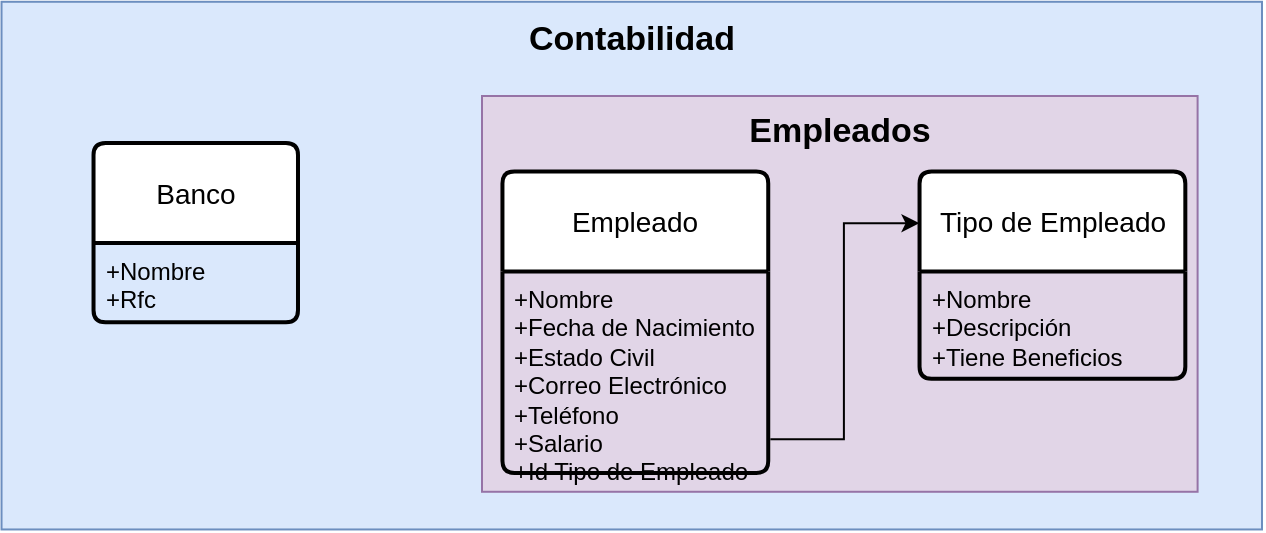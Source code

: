 <mxfile version="24.7.6" pages="3">
  <diagram name="Página-1" id="iV5z_z82FDn5M0ZQj8UE">
    <mxGraphModel grid="1" page="1" gridSize="10" guides="1" tooltips="1" connect="1" arrows="1" fold="1" pageScale="1" pageWidth="827" pageHeight="1169" math="0" shadow="0">
      <root>
        <mxCell id="0" />
        <mxCell id="1" parent="0" />
        <mxCell id="Vb5_SzPyOZUKm0L_zmqD-5" value="" style="rounded=0;whiteSpace=wrap;html=1;fillColor=#dae8fc;strokeColor=#6c8ebf;labelBackgroundColor=none;" vertex="1" parent="1">
          <mxGeometry x="99.764" y="537.885" width="630.236" height="263.846" as="geometry" />
        </mxCell>
        <mxCell id="Vb5_SzPyOZUKm0L_zmqD-2" value="" style="rounded=0;whiteSpace=wrap;html=1;fillColor=#e1d5e7;strokeColor=#9673a6;" vertex="1" parent="1">
          <mxGeometry x="340" y="585" width="357.798" height="197.885" as="geometry" />
        </mxCell>
        <mxCell id="M8ZHSbNGO5HvNC0YvUvR-1" value="Empleado" style="swimlane;childLayout=stackLayout;horizontal=1;startSize=50;horizontalStack=0;rounded=1;fontSize=14;fontStyle=0;strokeWidth=2;resizeParent=0;resizeLast=1;shadow=0;dashed=0;align=center;arcSize=4;whiteSpace=wrap;html=1;" vertex="1" parent="1">
          <mxGeometry x="350.223" y="622.692" width="132.896" height="150.769" as="geometry" />
        </mxCell>
        <mxCell id="M8ZHSbNGO5HvNC0YvUvR-2" value="+Nombre&lt;div&gt;+Fecha de Nacimiento&lt;br&gt;&lt;div&gt;+Estado Civil&lt;/div&gt;&lt;/div&gt;&lt;div&gt;+Correo Electrónico&lt;/div&gt;&lt;div&gt;+Teléfono&lt;/div&gt;&lt;div&gt;+Salario&lt;/div&gt;&lt;div&gt;+Id Tipo de Empleado&lt;/div&gt;" style="align=left;strokeColor=none;fillColor=none;spacingLeft=4;fontSize=12;verticalAlign=top;resizable=0;rotatable=0;part=1;html=1;" vertex="1" parent="M8ZHSbNGO5HvNC0YvUvR-1">
          <mxGeometry y="50" width="132.896" height="100.769" as="geometry" />
        </mxCell>
        <mxCell id="M8ZHSbNGO5HvNC0YvUvR-4" value="Tipo de Empleado" style="swimlane;childLayout=stackLayout;horizontal=1;startSize=50;horizontalStack=0;rounded=1;fontSize=14;fontStyle=0;strokeWidth=2;resizeParent=0;resizeLast=1;shadow=0;dashed=0;align=center;arcSize=4;whiteSpace=wrap;html=1;" vertex="1" parent="1">
          <mxGeometry x="558.768" y="622.692" width="132.896" height="103.654" as="geometry" />
        </mxCell>
        <mxCell id="M8ZHSbNGO5HvNC0YvUvR-5" value="&lt;div&gt;+Nombre&lt;/div&gt;+Descripción&lt;div&gt;+Tiene Beneficios&lt;/div&gt;" style="align=left;strokeColor=none;fillColor=none;spacingLeft=4;fontSize=12;verticalAlign=top;resizable=0;rotatable=0;part=1;html=1;" vertex="1" parent="M8ZHSbNGO5HvNC0YvUvR-4">
          <mxGeometry y="50" width="132.896" height="53.654" as="geometry" />
        </mxCell>
        <mxCell id="M8ZHSbNGO5HvNC0YvUvR-6" style="edgeStyle=orthogonalEdgeStyle;rounded=0;orthogonalLoop=1;jettySize=auto;html=1;entryX=0;entryY=0.25;entryDx=0;entryDy=0;exitX=1.008;exitY=0.833;exitDx=0;exitDy=0;exitPerimeter=0;" edge="1" parent="1" source="M8ZHSbNGO5HvNC0YvUvR-2" target="M8ZHSbNGO5HvNC0YvUvR-4">
          <mxGeometry relative="1" as="geometry" />
        </mxCell>
        <mxCell id="Vb5_SzPyOZUKm0L_zmqD-7" value="Empleados" style="rounded=0;whiteSpace=wrap;html=1;fillColor=none;strokeColor=none;fontStyle=1;fontSize=17;" vertex="1" parent="1">
          <mxGeometry x="340" y="591.596" width="357.798" height="23.558" as="geometry" />
        </mxCell>
        <mxCell id="Vb5_SzPyOZUKm0L_zmqD-3" value="Banco" style="swimlane;childLayout=stackLayout;horizontal=1;startSize=50;horizontalStack=0;rounded=1;fontSize=14;fontStyle=0;strokeWidth=2;resizeParent=0;resizeLast=1;shadow=0;dashed=0;align=center;arcSize=4;whiteSpace=wrap;html=1;" vertex="1" parent="1">
          <mxGeometry x="145.767" y="608.558" width="102.228" height="89.519" as="geometry" />
        </mxCell>
        <mxCell id="Vb5_SzPyOZUKm0L_zmqD-4" value="&lt;div&gt;+Nombre&lt;/div&gt;+Rfc" style="align=left;strokeColor=none;fillColor=none;spacingLeft=4;fontSize=12;verticalAlign=top;resizable=0;rotatable=0;part=1;html=1;" vertex="1" parent="Vb5_SzPyOZUKm0L_zmqD-3">
          <mxGeometry y="50" width="102.228" height="39.519" as="geometry" />
        </mxCell>
        <mxCell id="Vb5_SzPyOZUKm0L_zmqD-8" value="Contabilidad" style="rounded=0;whiteSpace=wrap;html=1;fillColor=none;strokeColor=none;fontStyle=1;fontSize=17;" vertex="1" parent="1">
          <mxGeometry x="99.764" y="542.596" width="630.236" height="28.269" as="geometry" />
        </mxCell>
      </root>
    </mxGraphModel>
  </diagram>
  <diagram id="8UELB8MidGqQlNil_cON" name="Página-2">
    <mxGraphModel dx="1226" dy="593" grid="1" gridSize="10" guides="1" tooltips="1" connect="1" arrows="1" fold="1" page="1" pageScale="1" pageWidth="200" pageHeight="100" background="none" math="0" shadow="0">
      <root>
        <mxCell id="0" />
        <mxCell id="1" parent="0" />
        <mxCell id="qAXw6dYvGS64qPr-gLZB-1" value="Empleado" style="swimlane;childLayout=stackLayout;horizontal=1;startSize=50;horizontalStack=0;rounded=1;fontSize=14;fontStyle=0;strokeWidth=2;resizeParent=0;resizeLast=1;shadow=0;dashed=0;align=center;arcSize=4;whiteSpace=wrap;html=1;labelBackgroundColor=none;fillColor=#A8DADC;strokeColor=#457B9D;fontColor=#1D3557;" vertex="1" parent="1">
          <mxGeometry x="240" y="250" width="130" height="170" as="geometry" />
        </mxCell>
        <mxCell id="qAXw6dYvGS64qPr-gLZB-2" value="+Nombre&lt;div&gt;+Fecha de Nacimiento&lt;br&gt;&lt;div&gt;+Estado Civil&lt;/div&gt;&lt;/div&gt;&lt;div&gt;+Correo Electrónico&lt;/div&gt;&lt;div&gt;+Teléfono&lt;/div&gt;&lt;div&gt;+Salario&lt;/div&gt;&lt;div&gt;+Tipo de Empleado&lt;/div&gt;" style="align=left;strokeColor=none;fillColor=none;spacingLeft=4;fontSize=12;verticalAlign=top;resizable=0;rotatable=0;part=1;html=1;labelBackgroundColor=none;fontColor=#1D3557;rounded=1;" vertex="1" parent="qAXw6dYvGS64qPr-gLZB-1">
          <mxGeometry y="50" width="130" height="120" as="geometry" />
        </mxCell>
        <mxCell id="qAXw6dYvGS64qPr-gLZB-3" value="Tipo de Empleado" style="swimlane;childLayout=stackLayout;horizontal=1;startSize=50;horizontalStack=0;rounded=1;fontSize=14;fontStyle=0;strokeWidth=2;resizeParent=0;resizeLast=1;shadow=0;dashed=0;align=center;arcSize=4;whiteSpace=wrap;html=1;labelBackgroundColor=none;fillColor=#A8DADC;strokeColor=#457B9D;fontColor=#1D3557;" vertex="1" parent="1">
          <mxGeometry x="444" y="250" width="130" height="110" as="geometry" />
        </mxCell>
        <mxCell id="qAXw6dYvGS64qPr-gLZB-4" value="&lt;div&gt;+Nombre&lt;/div&gt;+Descripción&lt;div&gt;+Tiene Beneficios&lt;/div&gt;" style="align=left;strokeColor=none;fillColor=none;spacingLeft=4;fontSize=12;verticalAlign=top;resizable=0;rotatable=0;part=1;html=1;labelBackgroundColor=none;fontColor=#1D3557;rounded=1;" vertex="1" parent="qAXw6dYvGS64qPr-gLZB-3">
          <mxGeometry y="50" width="130" height="60" as="geometry" />
        </mxCell>
        <mxCell id="qAXw6dYvGS64qPr-gLZB-5" style="edgeStyle=orthogonalEdgeStyle;rounded=1;orthogonalLoop=1;jettySize=auto;html=1;entryX=0;entryY=0.25;entryDx=0;entryDy=0;exitX=1.008;exitY=0.833;exitDx=0;exitDy=0;exitPerimeter=0;labelBackgroundColor=none;strokeColor=#457B9D;fontColor=default;" edge="1" parent="1" source="qAXw6dYvGS64qPr-gLZB-2" target="qAXw6dYvGS64qPr-gLZB-3">
          <mxGeometry relative="1" as="geometry" />
        </mxCell>
      </root>
    </mxGraphModel>
  </diagram>
  <diagram id="gevfHehvNHPKUHrvSY6-" name="Página-3">
    <mxGraphModel grid="1" page="1" gridSize="10" guides="1" tooltips="1" connect="1" arrows="1" fold="1" pageScale="1" pageWidth="300" pageHeight="1000" math="0" shadow="0">
      <root>
        <mxCell id="0" />
        <mxCell id="1" parent="0" />
        <mxCell id="2Xy96ozuiR3ApkOEizh_-1" value="" style="rounded=0;whiteSpace=wrap;html=1;fillColor=#e1d5e7;strokeColor=#9673a6;" vertex="1" parent="1">
          <mxGeometry x="365" y="70" width="350" height="280" as="geometry" />
        </mxCell>
        <mxCell id="2Xy96ozuiR3ApkOEizh_-2" value="" style="rounded=0;whiteSpace=wrap;html=1;fillColor=#dae8fc;strokeColor=#6c8ebf;labelBackgroundColor=none;" vertex="1" parent="1">
          <mxGeometry x="185" y="270" width="320" height="140" as="geometry" />
        </mxCell>
        <mxCell id="2Xy96ozuiR3ApkOEizh_-3" value="Empleado" style="swimlane;childLayout=stackLayout;horizontal=1;startSize=50;horizontalStack=0;rounded=1;fontSize=14;fontStyle=0;strokeWidth=2;resizeParent=0;resizeLast=1;shadow=0;dashed=0;align=center;arcSize=4;whiteSpace=wrap;html=1;" vertex="1" parent="1">
          <mxGeometry x="375" y="110" width="130" height="220" as="geometry" />
        </mxCell>
        <mxCell id="2Xy96ozuiR3ApkOEizh_-4" value="+Nombre&lt;div&gt;+Fecha de Nacimiento&lt;br&gt;&lt;div&gt;+Estado Civil&lt;/div&gt;&lt;/div&gt;&lt;div&gt;+Correo Electrónico&lt;/div&gt;&lt;div&gt;+Teléfono&lt;/div&gt;&lt;div&gt;+Salario&lt;/div&gt;&lt;div&gt;+Id Tipo de Empleado&lt;/div&gt;&lt;div&gt;&lt;br&gt;&lt;/div&gt;&lt;div&gt;+Id Banco&lt;/div&gt;&lt;div&gt;+No Cuenta&lt;/div&gt;" style="align=left;strokeColor=none;fillColor=none;spacingLeft=4;fontSize=12;verticalAlign=top;resizable=0;rotatable=0;part=1;html=1;" vertex="1" parent="2Xy96ozuiR3ApkOEizh_-3">
          <mxGeometry y="50" width="130" height="170" as="geometry" />
        </mxCell>
        <mxCell id="2Xy96ozuiR3ApkOEizh_-5" value="Tipo de Empleado" style="swimlane;childLayout=stackLayout;horizontal=1;startSize=50;horizontalStack=0;rounded=1;fontSize=14;fontStyle=0;strokeWidth=2;resizeParent=0;resizeLast=1;shadow=0;dashed=0;align=center;arcSize=4;whiteSpace=wrap;html=1;" vertex="1" parent="1">
          <mxGeometry x="579" y="110" width="130" height="110" as="geometry" />
        </mxCell>
        <mxCell id="2Xy96ozuiR3ApkOEizh_-6" value="&lt;div&gt;+Nombre&lt;/div&gt;+Descripción&lt;div&gt;+Tiene Beneficios&lt;/div&gt;" style="align=left;strokeColor=none;fillColor=none;spacingLeft=4;fontSize=12;verticalAlign=top;resizable=0;rotatable=0;part=1;html=1;" vertex="1" parent="2Xy96ozuiR3ApkOEizh_-5">
          <mxGeometry y="50" width="130" height="60" as="geometry" />
        </mxCell>
        <mxCell id="2Xy96ozuiR3ApkOEizh_-7" style="edgeStyle=orthogonalEdgeStyle;rounded=0;orthogonalLoop=1;jettySize=auto;html=1;entryX=0;entryY=0.25;entryDx=0;entryDy=0;exitX=1.008;exitY=0.833;exitDx=0;exitDy=0;exitPerimeter=0;" edge="1" parent="1" source="2Xy96ozuiR3ApkOEizh_-4" target="2Xy96ozuiR3ApkOEizh_-5">
          <mxGeometry relative="1" as="geometry">
            <Array as="points">
              <mxPoint x="506" y="260" />
              <mxPoint x="542" y="260" />
              <mxPoint x="542" y="138" />
            </Array>
          </mxGeometry>
        </mxCell>
        <mxCell id="2Xy96ozuiR3ApkOEizh_-8" value="Banco" style="swimlane;childLayout=stackLayout;horizontal=1;startSize=50;horizontalStack=0;rounded=1;fontSize=14;fontStyle=0;strokeWidth=2;resizeParent=0;resizeLast=1;shadow=0;dashed=0;align=center;arcSize=4;whiteSpace=wrap;html=1;" vertex="1" parent="1">
          <mxGeometry x="200" y="300" width="100" height="95" as="geometry" />
        </mxCell>
        <mxCell id="2Xy96ozuiR3ApkOEizh_-9" value="&lt;div&gt;+Nombre&lt;/div&gt;+Rfc" style="align=left;strokeColor=none;fillColor=none;spacingLeft=4;fontSize=12;verticalAlign=top;resizable=0;rotatable=0;part=1;html=1;" vertex="1" parent="2Xy96ozuiR3ApkOEizh_-8">
          <mxGeometry y="50" width="100" height="45" as="geometry" />
        </mxCell>
        <mxCell id="2Xy96ozuiR3ApkOEizh_-10" value="Empleados" style="rounded=0;whiteSpace=wrap;html=1;fillColor=none;strokeColor=none;fontStyle=1;fontSize=17;" vertex="1" parent="1">
          <mxGeometry x="365" y="77" width="350" height="25" as="geometry" />
        </mxCell>
        <mxCell id="2Xy96ozuiR3ApkOEizh_-11" value="Contabilidad" style="rounded=0;whiteSpace=wrap;html=1;fillColor=none;strokeColor=none;fontStyle=1;fontSize=17;" vertex="1" parent="1">
          <mxGeometry x="185" y="271" width="187" height="25" as="geometry" />
        </mxCell>
        <mxCell id="2Xy96ozuiR3ApkOEizh_-12" style="edgeStyle=orthogonalEdgeStyle;rounded=0;orthogonalLoop=1;jettySize=auto;html=1;entryX=1;entryY=0.25;entryDx=0;entryDy=0;" edge="1" parent="1" source="2Xy96ozuiR3ApkOEizh_-4" target="2Xy96ozuiR3ApkOEizh_-8">
          <mxGeometry relative="1" as="geometry">
            <Array as="points">
              <mxPoint x="338" y="290" />
              <mxPoint x="338" y="324" />
            </Array>
          </mxGeometry>
        </mxCell>
        <mxCell id="_i6f6tIzwov6imXnczYi-1" value="" style="rounded=0;whiteSpace=wrap;html=1;fillColor=#e1d5e7;strokeColor=#9673a6;" vertex="1" parent="1">
          <mxGeometry x="490" y="563" width="350" height="230" as="geometry" />
        </mxCell>
        <mxCell id="_i6f6tIzwov6imXnczYi-2" value="" style="rounded=0;whiteSpace=wrap;html=1;fillColor=#dae8fc;strokeColor=#6c8ebf;labelBackgroundColor=none;" vertex="1" parent="1">
          <mxGeometry x="118.5" y="562" width="311.5" height="160" as="geometry" />
        </mxCell>
        <mxCell id="_i6f6tIzwov6imXnczYi-3" value="Empleado" style="swimlane;childLayout=stackLayout;horizontal=1;startSize=50;horizontalStack=0;rounded=1;fontSize=14;fontStyle=0;strokeWidth=2;resizeParent=0;resizeLast=1;shadow=0;dashed=0;align=center;arcSize=4;whiteSpace=wrap;html=1;" vertex="1" parent="1">
          <mxGeometry x="500" y="610" width="130" height="160" as="geometry" />
        </mxCell>
        <mxCell id="_i6f6tIzwov6imXnczYi-4" value="+Nombre&lt;div&gt;+Fecha de Nacimiento&lt;br&gt;&lt;div&gt;+Estado Civil&lt;/div&gt;&lt;/div&gt;&lt;div&gt;+Correo Electrónico&lt;/div&gt;&lt;div&gt;+Teléfono&lt;/div&gt;&lt;div&gt;+Salario&lt;/div&gt;&lt;div&gt;+Id Tipo de Empleado&lt;/div&gt;" style="align=left;strokeColor=none;fillColor=none;spacingLeft=4;fontSize=12;verticalAlign=top;resizable=0;rotatable=0;part=1;html=1;" vertex="1" parent="_i6f6tIzwov6imXnczYi-3">
          <mxGeometry y="50" width="130" height="110" as="geometry" />
        </mxCell>
        <mxCell id="_i6f6tIzwov6imXnczYi-5" value="Tipo de Empleado" style="swimlane;childLayout=stackLayout;horizontal=1;startSize=50;horizontalStack=0;rounded=1;fontSize=14;fontStyle=0;strokeWidth=2;resizeParent=0;resizeLast=1;shadow=0;dashed=0;align=center;arcSize=4;whiteSpace=wrap;html=1;" vertex="1" parent="1">
          <mxGeometry x="704" y="610" width="130" height="110" as="geometry" />
        </mxCell>
        <mxCell id="_i6f6tIzwov6imXnczYi-6" value="&lt;div&gt;+Nombre&lt;/div&gt;+Descripción&lt;div&gt;+Tiene Beneficios&lt;/div&gt;" style="align=left;strokeColor=none;fillColor=none;spacingLeft=4;fontSize=12;verticalAlign=top;resizable=0;rotatable=0;part=1;html=1;" vertex="1" parent="_i6f6tIzwov6imXnczYi-5">
          <mxGeometry y="50" width="130" height="60" as="geometry" />
        </mxCell>
        <mxCell id="_i6f6tIzwov6imXnczYi-8" value="Banco" style="swimlane;childLayout=stackLayout;horizontal=1;startSize=50;horizontalStack=0;rounded=1;fontSize=14;fontStyle=0;strokeWidth=2;resizeParent=0;resizeLast=1;shadow=0;dashed=0;align=center;arcSize=4;whiteSpace=wrap;html=1;" vertex="1" parent="1">
          <mxGeometry x="133.5" y="600" width="100" height="95" as="geometry" />
        </mxCell>
        <mxCell id="_i6f6tIzwov6imXnczYi-9" value="&lt;div&gt;+Nombre&lt;/div&gt;+Rfc" style="align=left;strokeColor=none;fillColor=none;spacingLeft=4;fontSize=12;verticalAlign=top;resizable=0;rotatable=0;part=1;html=1;" vertex="1" parent="_i6f6tIzwov6imXnczYi-8">
          <mxGeometry y="50" width="100" height="45" as="geometry" />
        </mxCell>
        <mxCell id="_i6f6tIzwov6imXnczYi-10" value="Empleados" style="rounded=0;whiteSpace=wrap;html=1;fillColor=none;strokeColor=none;fontStyle=1;fontSize=17;" vertex="1" parent="1">
          <mxGeometry x="490" y="574" width="350" height="25" as="geometry" />
        </mxCell>
        <mxCell id="_i6f6tIzwov6imXnczYi-11" value="Contabilidad" style="rounded=0;whiteSpace=wrap;html=1;fillColor=none;strokeColor=none;fontStyle=1;fontSize=17;" vertex="1" parent="1">
          <mxGeometry x="118.5" y="569" width="311.5" height="25" as="geometry" />
        </mxCell>
        <mxCell id="_i6f6tIzwov6imXnczYi-17" style="edgeStyle=orthogonalEdgeStyle;rounded=0;orthogonalLoop=1;jettySize=auto;html=1;entryX=1;entryY=0.25;entryDx=0;entryDy=0;" edge="1" parent="1" source="_i6f6tIzwov6imXnczYi-13" target="_i6f6tIzwov6imXnczYi-8">
          <mxGeometry relative="1" as="geometry">
            <Array as="points">
              <mxPoint x="262" y="660" />
              <mxPoint x="262" y="624" />
            </Array>
          </mxGeometry>
        </mxCell>
        <mxCell id="_i6f6tIzwov6imXnczYi-13" value="Empleado" style="swimlane;childLayout=stackLayout;horizontal=1;startSize=50;horizontalStack=0;rounded=1;fontSize=14;fontStyle=0;strokeWidth=2;resizeParent=0;resizeLast=1;shadow=0;dashed=0;align=center;arcSize=4;whiteSpace=wrap;html=1;" vertex="1" parent="1">
          <mxGeometry x="290" y="596" width="130" height="94" as="geometry" />
        </mxCell>
        <mxCell id="_i6f6tIzwov6imXnczYi-14" value="&lt;div&gt;&lt;span style=&quot;background-color: initial;&quot;&gt;+Id Banco&lt;/span&gt;&lt;br&gt;&lt;/div&gt;&lt;div&gt;+No Cuenta&lt;/div&gt;" style="align=left;strokeColor=none;fillColor=none;spacingLeft=4;fontSize=12;verticalAlign=top;resizable=0;rotatable=0;part=1;html=1;" vertex="1" parent="_i6f6tIzwov6imXnczYi-13">
          <mxGeometry y="50" width="130" height="44" as="geometry" />
        </mxCell>
        <mxCell id="_i6f6tIzwov6imXnczYi-15" style="edgeStyle=orthogonalEdgeStyle;rounded=0;orthogonalLoop=1;jettySize=auto;html=1;entryX=0;entryY=0.25;entryDx=0;entryDy=0;" edge="1" parent="1" source="_i6f6tIzwov6imXnczYi-4" target="_i6f6tIzwov6imXnczYi-5">
          <mxGeometry relative="1" as="geometry">
            <Array as="points">
              <mxPoint x="680" y="760" />
              <mxPoint x="680" y="638" />
            </Array>
          </mxGeometry>
        </mxCell>
      </root>
    </mxGraphModel>
  </diagram>
</mxfile>
